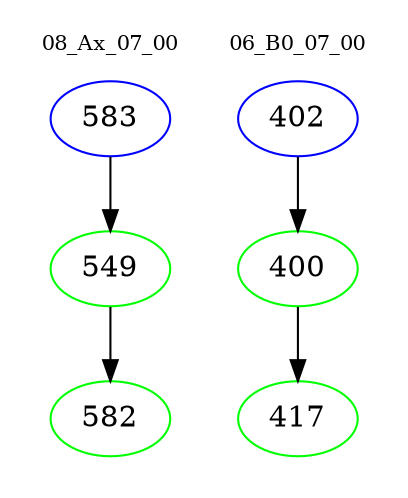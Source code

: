 digraph{
subgraph cluster_0 {
color = white
label = "08_Ax_07_00";
fontsize=10;
T0_583 [label="583", color="blue"]
T0_583 -> T0_549 [color="black"]
T0_549 [label="549", color="green"]
T0_549 -> T0_582 [color="black"]
T0_582 [label="582", color="green"]
}
subgraph cluster_1 {
color = white
label = "06_B0_07_00";
fontsize=10;
T1_402 [label="402", color="blue"]
T1_402 -> T1_400 [color="black"]
T1_400 [label="400", color="green"]
T1_400 -> T1_417 [color="black"]
T1_417 [label="417", color="green"]
}
}
